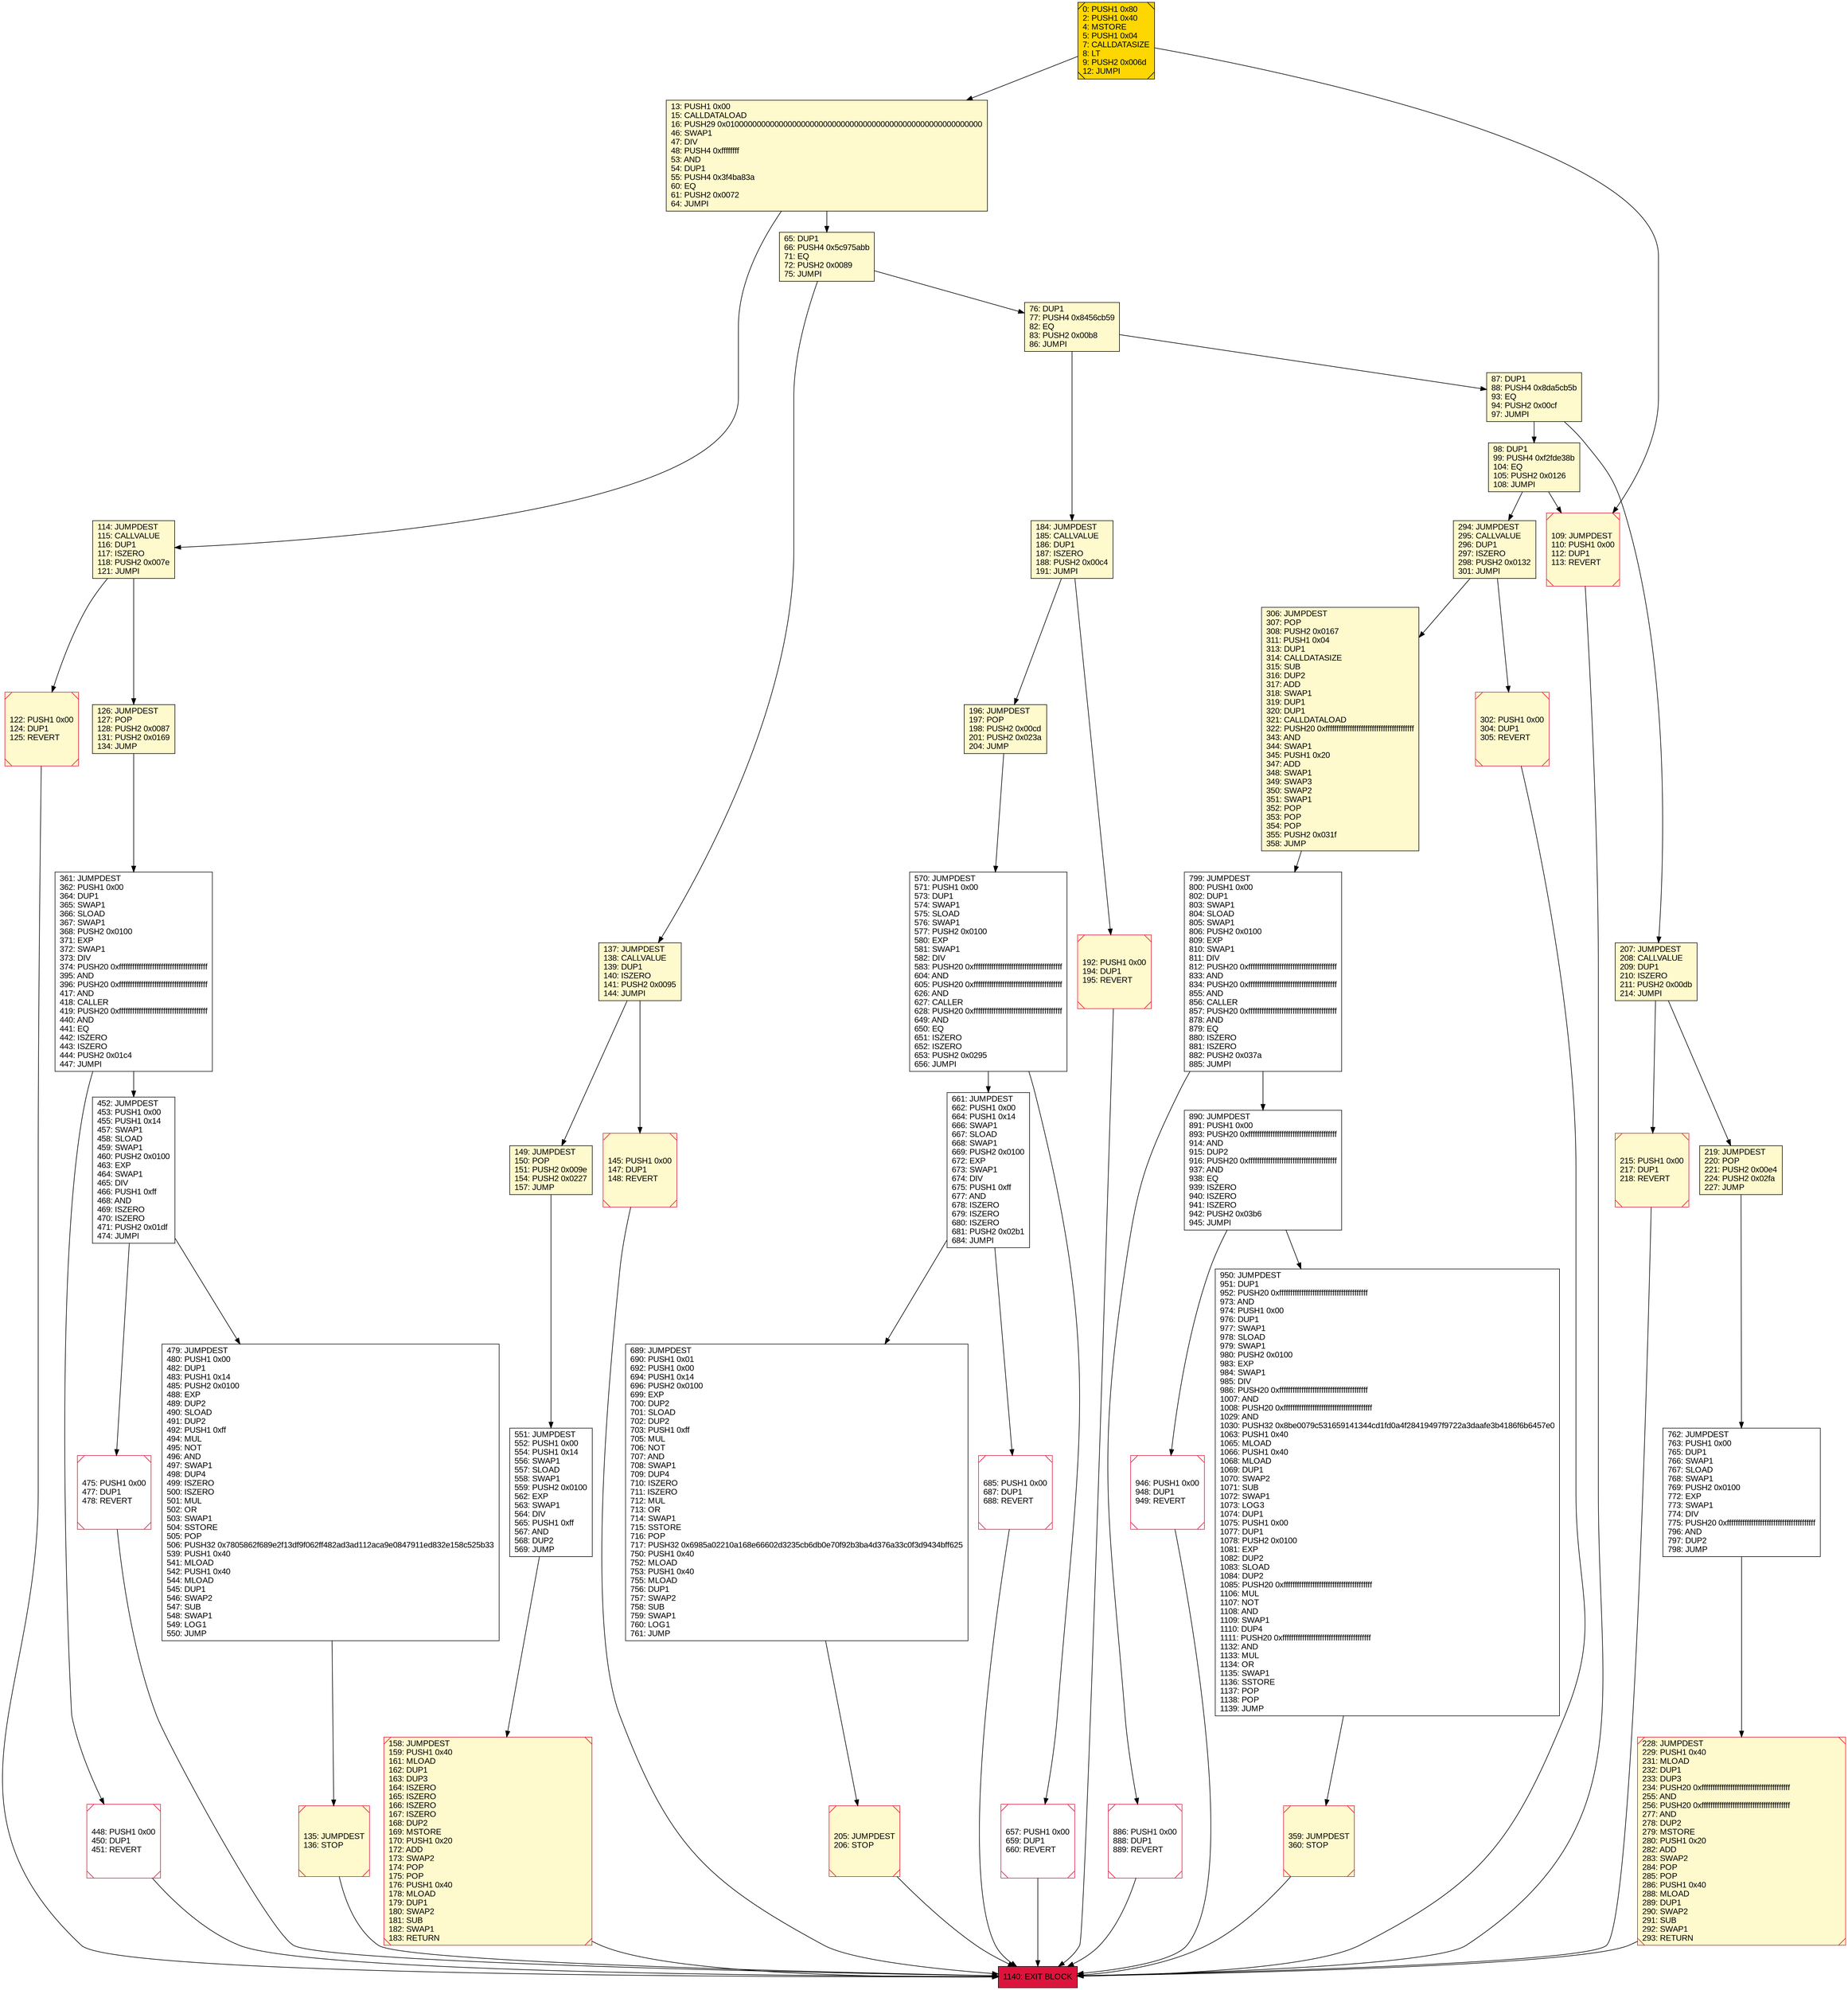 digraph G {
bgcolor=transparent rankdir=UD;
node [shape=box style=filled color=black fillcolor=white fontname=arial fontcolor=black];
551 [label="551: JUMPDEST\l552: PUSH1 0x00\l554: PUSH1 0x14\l556: SWAP1\l557: SLOAD\l558: SWAP1\l559: PUSH2 0x0100\l562: EXP\l563: SWAP1\l564: DIV\l565: PUSH1 0xff\l567: AND\l568: DUP2\l569: JUMP\l" ];
950 [label="950: JUMPDEST\l951: DUP1\l952: PUSH20 0xffffffffffffffffffffffffffffffffffffffff\l973: AND\l974: PUSH1 0x00\l976: DUP1\l977: SWAP1\l978: SLOAD\l979: SWAP1\l980: PUSH2 0x0100\l983: EXP\l984: SWAP1\l985: DIV\l986: PUSH20 0xffffffffffffffffffffffffffffffffffffffff\l1007: AND\l1008: PUSH20 0xffffffffffffffffffffffffffffffffffffffff\l1029: AND\l1030: PUSH32 0x8be0079c531659141344cd1fd0a4f28419497f9722a3daafe3b4186f6b6457e0\l1063: PUSH1 0x40\l1065: MLOAD\l1066: PUSH1 0x40\l1068: MLOAD\l1069: DUP1\l1070: SWAP2\l1071: SUB\l1072: SWAP1\l1073: LOG3\l1074: DUP1\l1075: PUSH1 0x00\l1077: DUP1\l1078: PUSH2 0x0100\l1081: EXP\l1082: DUP2\l1083: SLOAD\l1084: DUP2\l1085: PUSH20 0xffffffffffffffffffffffffffffffffffffffff\l1106: MUL\l1107: NOT\l1108: AND\l1109: SWAP1\l1110: DUP4\l1111: PUSH20 0xffffffffffffffffffffffffffffffffffffffff\l1132: AND\l1133: MUL\l1134: OR\l1135: SWAP1\l1136: SSTORE\l1137: POP\l1138: POP\l1139: JUMP\l" ];
762 [label="762: JUMPDEST\l763: PUSH1 0x00\l765: DUP1\l766: SWAP1\l767: SLOAD\l768: SWAP1\l769: PUSH2 0x0100\l772: EXP\l773: SWAP1\l774: DIV\l775: PUSH20 0xffffffffffffffffffffffffffffffffffffffff\l796: AND\l797: DUP2\l798: JUMP\l" ];
685 [label="685: PUSH1 0x00\l687: DUP1\l688: REVERT\l" shape=Msquare color=crimson ];
149 [label="149: JUMPDEST\l150: POP\l151: PUSH2 0x009e\l154: PUSH2 0x0227\l157: JUMP\l" fillcolor=lemonchiffon ];
570 [label="570: JUMPDEST\l571: PUSH1 0x00\l573: DUP1\l574: SWAP1\l575: SLOAD\l576: SWAP1\l577: PUSH2 0x0100\l580: EXP\l581: SWAP1\l582: DIV\l583: PUSH20 0xffffffffffffffffffffffffffffffffffffffff\l604: AND\l605: PUSH20 0xffffffffffffffffffffffffffffffffffffffff\l626: AND\l627: CALLER\l628: PUSH20 0xffffffffffffffffffffffffffffffffffffffff\l649: AND\l650: EQ\l651: ISZERO\l652: ISZERO\l653: PUSH2 0x0295\l656: JUMPI\l" ];
87 [label="87: DUP1\l88: PUSH4 0x8da5cb5b\l93: EQ\l94: PUSH2 0x00cf\l97: JUMPI\l" fillcolor=lemonchiffon ];
302 [label="302: PUSH1 0x00\l304: DUP1\l305: REVERT\l" fillcolor=lemonchiffon shape=Msquare color=crimson ];
135 [label="135: JUMPDEST\l136: STOP\l" fillcolor=lemonchiffon shape=Msquare color=crimson ];
946 [label="946: PUSH1 0x00\l948: DUP1\l949: REVERT\l" shape=Msquare color=crimson ];
126 [label="126: JUMPDEST\l127: POP\l128: PUSH2 0x0087\l131: PUSH2 0x0169\l134: JUMP\l" fillcolor=lemonchiffon ];
886 [label="886: PUSH1 0x00\l888: DUP1\l889: REVERT\l" shape=Msquare color=crimson ];
294 [label="294: JUMPDEST\l295: CALLVALUE\l296: DUP1\l297: ISZERO\l298: PUSH2 0x0132\l301: JUMPI\l" fillcolor=lemonchiffon ];
219 [label="219: JUMPDEST\l220: POP\l221: PUSH2 0x00e4\l224: PUSH2 0x02fa\l227: JUMP\l" fillcolor=lemonchiffon ];
205 [label="205: JUMPDEST\l206: STOP\l" fillcolor=lemonchiffon shape=Msquare color=crimson ];
306 [label="306: JUMPDEST\l307: POP\l308: PUSH2 0x0167\l311: PUSH1 0x04\l313: DUP1\l314: CALLDATASIZE\l315: SUB\l316: DUP2\l317: ADD\l318: SWAP1\l319: DUP1\l320: DUP1\l321: CALLDATALOAD\l322: PUSH20 0xffffffffffffffffffffffffffffffffffffffff\l343: AND\l344: SWAP1\l345: PUSH1 0x20\l347: ADD\l348: SWAP1\l349: SWAP3\l350: SWAP2\l351: SWAP1\l352: POP\l353: POP\l354: POP\l355: PUSH2 0x031f\l358: JUMP\l" fillcolor=lemonchiffon ];
122 [label="122: PUSH1 0x00\l124: DUP1\l125: REVERT\l" fillcolor=lemonchiffon shape=Msquare color=crimson ];
689 [label="689: JUMPDEST\l690: PUSH1 0x01\l692: PUSH1 0x00\l694: PUSH1 0x14\l696: PUSH2 0x0100\l699: EXP\l700: DUP2\l701: SLOAD\l702: DUP2\l703: PUSH1 0xff\l705: MUL\l706: NOT\l707: AND\l708: SWAP1\l709: DUP4\l710: ISZERO\l711: ISZERO\l712: MUL\l713: OR\l714: SWAP1\l715: SSTORE\l716: POP\l717: PUSH32 0x6985a02210a168e66602d3235cb6db0e70f92b3ba4d376a33c0f3d9434bff625\l750: PUSH1 0x40\l752: MLOAD\l753: PUSH1 0x40\l755: MLOAD\l756: DUP1\l757: SWAP2\l758: SUB\l759: SWAP1\l760: LOG1\l761: JUMP\l" ];
13 [label="13: PUSH1 0x00\l15: CALLDATALOAD\l16: PUSH29 0x0100000000000000000000000000000000000000000000000000000000\l46: SWAP1\l47: DIV\l48: PUSH4 0xffffffff\l53: AND\l54: DUP1\l55: PUSH4 0x3f4ba83a\l60: EQ\l61: PUSH2 0x0072\l64: JUMPI\l" fillcolor=lemonchiffon ];
98 [label="98: DUP1\l99: PUSH4 0xf2fde38b\l104: EQ\l105: PUSH2 0x0126\l108: JUMPI\l" fillcolor=lemonchiffon ];
184 [label="184: JUMPDEST\l185: CALLVALUE\l186: DUP1\l187: ISZERO\l188: PUSH2 0x00c4\l191: JUMPI\l" fillcolor=lemonchiffon ];
192 [label="192: PUSH1 0x00\l194: DUP1\l195: REVERT\l" fillcolor=lemonchiffon shape=Msquare color=crimson ];
448 [label="448: PUSH1 0x00\l450: DUP1\l451: REVERT\l" shape=Msquare color=crimson ];
158 [label="158: JUMPDEST\l159: PUSH1 0x40\l161: MLOAD\l162: DUP1\l163: DUP3\l164: ISZERO\l165: ISZERO\l166: ISZERO\l167: ISZERO\l168: DUP2\l169: MSTORE\l170: PUSH1 0x20\l172: ADD\l173: SWAP2\l174: POP\l175: POP\l176: PUSH1 0x40\l178: MLOAD\l179: DUP1\l180: SWAP2\l181: SUB\l182: SWAP1\l183: RETURN\l" fillcolor=lemonchiffon shape=Msquare color=crimson ];
661 [label="661: JUMPDEST\l662: PUSH1 0x00\l664: PUSH1 0x14\l666: SWAP1\l667: SLOAD\l668: SWAP1\l669: PUSH2 0x0100\l672: EXP\l673: SWAP1\l674: DIV\l675: PUSH1 0xff\l677: AND\l678: ISZERO\l679: ISZERO\l680: ISZERO\l681: PUSH2 0x02b1\l684: JUMPI\l" ];
137 [label="137: JUMPDEST\l138: CALLVALUE\l139: DUP1\l140: ISZERO\l141: PUSH2 0x0095\l144: JUMPI\l" fillcolor=lemonchiffon ];
196 [label="196: JUMPDEST\l197: POP\l198: PUSH2 0x00cd\l201: PUSH2 0x023a\l204: JUMP\l" fillcolor=lemonchiffon ];
109 [label="109: JUMPDEST\l110: PUSH1 0x00\l112: DUP1\l113: REVERT\l" fillcolor=lemonchiffon shape=Msquare color=crimson ];
207 [label="207: JUMPDEST\l208: CALLVALUE\l209: DUP1\l210: ISZERO\l211: PUSH2 0x00db\l214: JUMPI\l" fillcolor=lemonchiffon ];
0 [label="0: PUSH1 0x80\l2: PUSH1 0x40\l4: MSTORE\l5: PUSH1 0x04\l7: CALLDATASIZE\l8: LT\l9: PUSH2 0x006d\l12: JUMPI\l" fillcolor=lemonchiffon shape=Msquare fillcolor=gold ];
114 [label="114: JUMPDEST\l115: CALLVALUE\l116: DUP1\l117: ISZERO\l118: PUSH2 0x007e\l121: JUMPI\l" fillcolor=lemonchiffon ];
799 [label="799: JUMPDEST\l800: PUSH1 0x00\l802: DUP1\l803: SWAP1\l804: SLOAD\l805: SWAP1\l806: PUSH2 0x0100\l809: EXP\l810: SWAP1\l811: DIV\l812: PUSH20 0xffffffffffffffffffffffffffffffffffffffff\l833: AND\l834: PUSH20 0xffffffffffffffffffffffffffffffffffffffff\l855: AND\l856: CALLER\l857: PUSH20 0xffffffffffffffffffffffffffffffffffffffff\l878: AND\l879: EQ\l880: ISZERO\l881: ISZERO\l882: PUSH2 0x037a\l885: JUMPI\l" ];
76 [label="76: DUP1\l77: PUSH4 0x8456cb59\l82: EQ\l83: PUSH2 0x00b8\l86: JUMPI\l" fillcolor=lemonchiffon ];
145 [label="145: PUSH1 0x00\l147: DUP1\l148: REVERT\l" fillcolor=lemonchiffon shape=Msquare color=crimson ];
657 [label="657: PUSH1 0x00\l659: DUP1\l660: REVERT\l" shape=Msquare color=crimson ];
359 [label="359: JUMPDEST\l360: STOP\l" fillcolor=lemonchiffon shape=Msquare color=crimson ];
1140 [label="1140: EXIT BLOCK\l" fillcolor=crimson ];
890 [label="890: JUMPDEST\l891: PUSH1 0x00\l893: PUSH20 0xffffffffffffffffffffffffffffffffffffffff\l914: AND\l915: DUP2\l916: PUSH20 0xffffffffffffffffffffffffffffffffffffffff\l937: AND\l938: EQ\l939: ISZERO\l940: ISZERO\l941: ISZERO\l942: PUSH2 0x03b6\l945: JUMPI\l" ];
215 [label="215: PUSH1 0x00\l217: DUP1\l218: REVERT\l" fillcolor=lemonchiffon shape=Msquare color=crimson ];
361 [label="361: JUMPDEST\l362: PUSH1 0x00\l364: DUP1\l365: SWAP1\l366: SLOAD\l367: SWAP1\l368: PUSH2 0x0100\l371: EXP\l372: SWAP1\l373: DIV\l374: PUSH20 0xffffffffffffffffffffffffffffffffffffffff\l395: AND\l396: PUSH20 0xffffffffffffffffffffffffffffffffffffffff\l417: AND\l418: CALLER\l419: PUSH20 0xffffffffffffffffffffffffffffffffffffffff\l440: AND\l441: EQ\l442: ISZERO\l443: ISZERO\l444: PUSH2 0x01c4\l447: JUMPI\l" ];
228 [label="228: JUMPDEST\l229: PUSH1 0x40\l231: MLOAD\l232: DUP1\l233: DUP3\l234: PUSH20 0xffffffffffffffffffffffffffffffffffffffff\l255: AND\l256: PUSH20 0xffffffffffffffffffffffffffffffffffffffff\l277: AND\l278: DUP2\l279: MSTORE\l280: PUSH1 0x20\l282: ADD\l283: SWAP2\l284: POP\l285: POP\l286: PUSH1 0x40\l288: MLOAD\l289: DUP1\l290: SWAP2\l291: SUB\l292: SWAP1\l293: RETURN\l" fillcolor=lemonchiffon shape=Msquare color=crimson ];
475 [label="475: PUSH1 0x00\l477: DUP1\l478: REVERT\l" shape=Msquare color=crimson ];
452 [label="452: JUMPDEST\l453: PUSH1 0x00\l455: PUSH1 0x14\l457: SWAP1\l458: SLOAD\l459: SWAP1\l460: PUSH2 0x0100\l463: EXP\l464: SWAP1\l465: DIV\l466: PUSH1 0xff\l468: AND\l469: ISZERO\l470: ISZERO\l471: PUSH2 0x01df\l474: JUMPI\l" ];
479 [label="479: JUMPDEST\l480: PUSH1 0x00\l482: DUP1\l483: PUSH1 0x14\l485: PUSH2 0x0100\l488: EXP\l489: DUP2\l490: SLOAD\l491: DUP2\l492: PUSH1 0xff\l494: MUL\l495: NOT\l496: AND\l497: SWAP1\l498: DUP4\l499: ISZERO\l500: ISZERO\l501: MUL\l502: OR\l503: SWAP1\l504: SSTORE\l505: POP\l506: PUSH32 0x7805862f689e2f13df9f062ff482ad3ad112aca9e0847911ed832e158c525b33\l539: PUSH1 0x40\l541: MLOAD\l542: PUSH1 0x40\l544: MLOAD\l545: DUP1\l546: SWAP2\l547: SUB\l548: SWAP1\l549: LOG1\l550: JUMP\l" ];
65 [label="65: DUP1\l66: PUSH4 0x5c975abb\l71: EQ\l72: PUSH2 0x0089\l75: JUMPI\l" fillcolor=lemonchiffon ];
184 -> 192;
0 -> 109;
215 -> 1140;
294 -> 306;
98 -> 294;
359 -> 1140;
475 -> 1140;
87 -> 98;
219 -> 762;
192 -> 1140;
448 -> 1140;
361 -> 448;
65 -> 137;
109 -> 1140;
799 -> 890;
13 -> 65;
126 -> 361;
886 -> 1140;
570 -> 661;
205 -> 1140;
122 -> 1140;
890 -> 950;
114 -> 122;
306 -> 799;
0 -> 13;
13 -> 114;
98 -> 109;
950 -> 359;
799 -> 886;
114 -> 126;
452 -> 479;
452 -> 475;
228 -> 1140;
145 -> 1140;
657 -> 1140;
689 -> 205;
184 -> 196;
76 -> 184;
361 -> 452;
149 -> 551;
65 -> 76;
158 -> 1140;
137 -> 145;
294 -> 302;
207 -> 215;
551 -> 158;
76 -> 87;
87 -> 207;
135 -> 1140;
890 -> 946;
946 -> 1140;
479 -> 135;
661 -> 685;
137 -> 149;
196 -> 570;
207 -> 219;
685 -> 1140;
661 -> 689;
302 -> 1140;
762 -> 228;
570 -> 657;
}